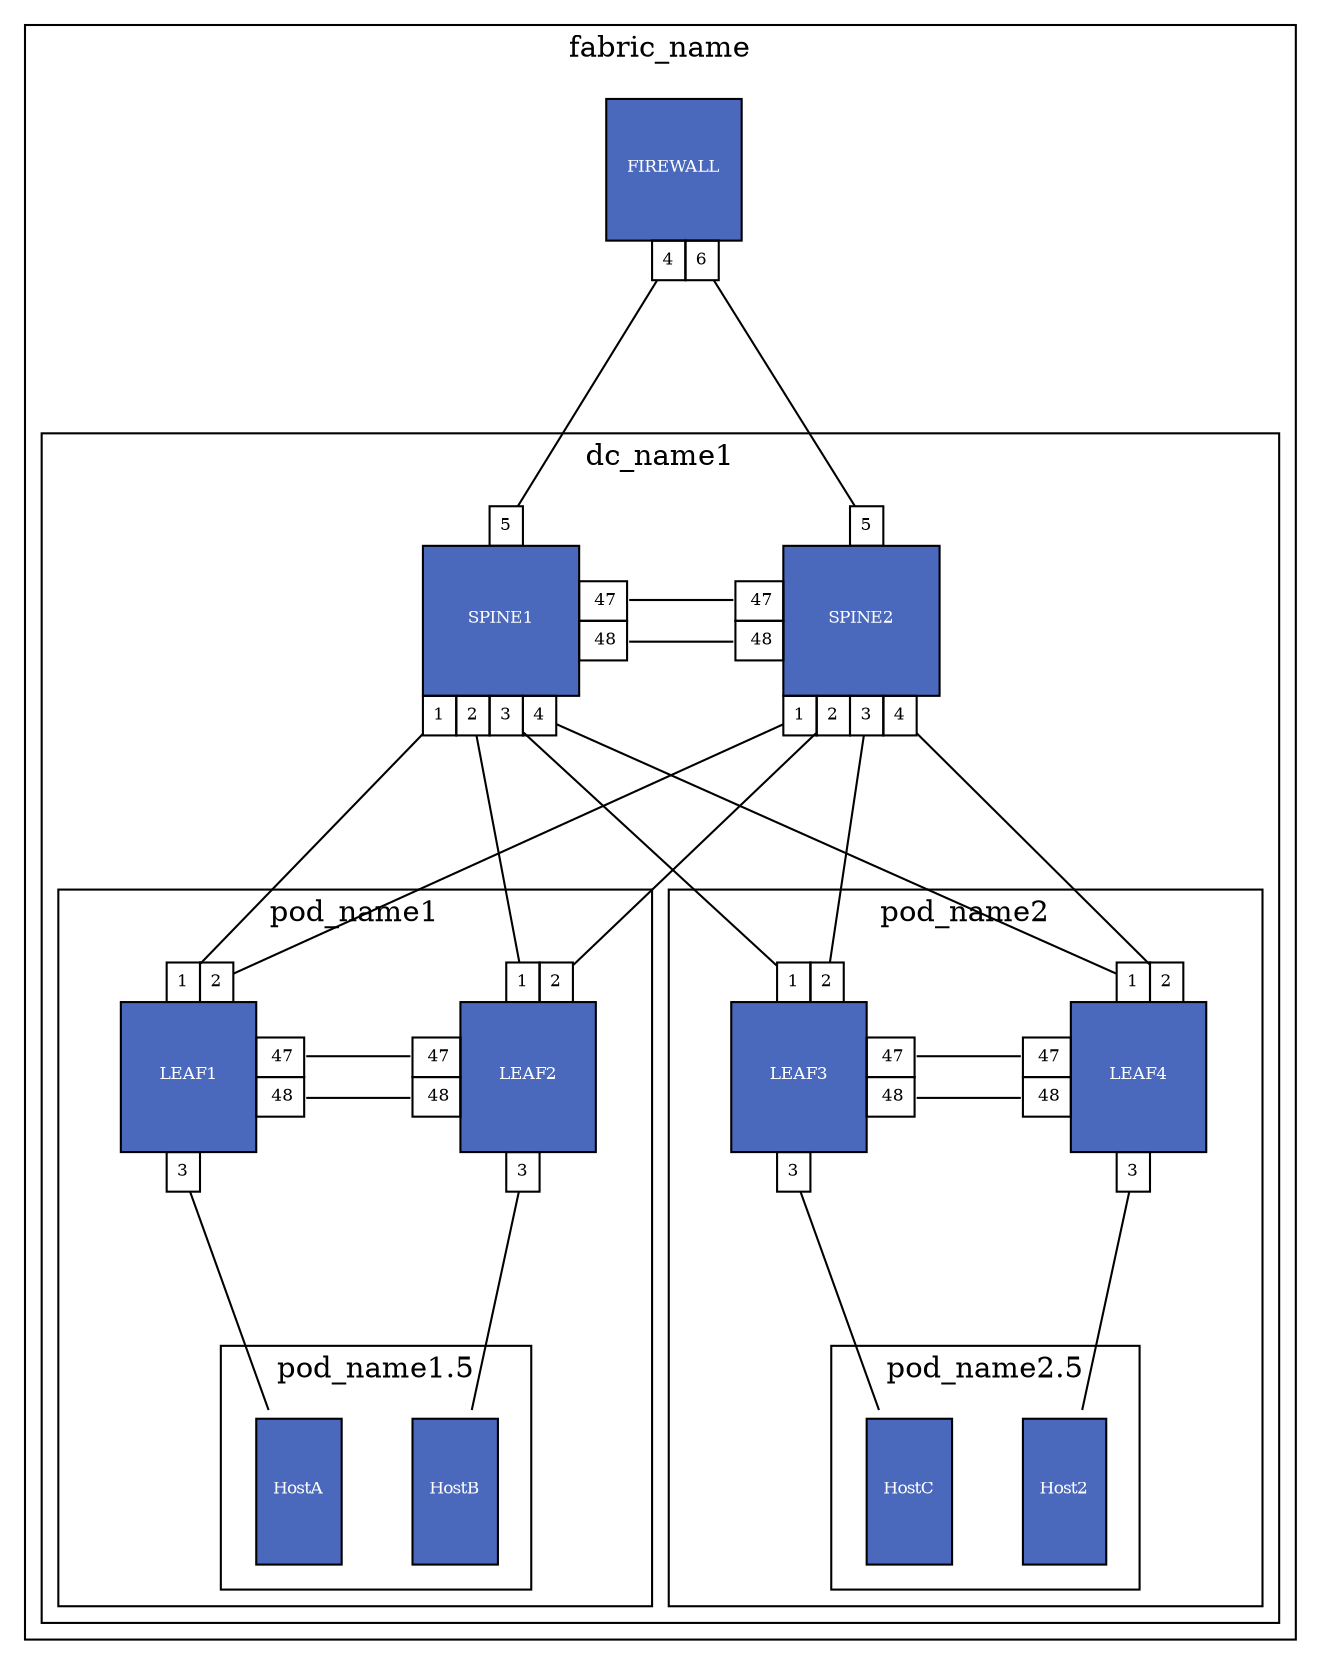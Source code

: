 graph parent {
	graph [splines=line]
	node [fontsize=" 8pt" shape=plaintext]
	edge [center=true concentrate=true fontname=arial fontsize=6 labelfloat=false minlen=2]
	rank=min
	ranksep=0.7
	subgraph cluster_child_fabric_name {
		label=fabric_name
		labelloc=t
		{
			rank=same
			FIREWALL [label=<<TABLE BORDER="0" CELLBORDER="1" CELLSPACING="0" CELLPADDING="4"><TR><TD  BORDER="0" > </TD><TD BGCOLOR="#4a69bd" COLSPAN="5" ROWSPAN="4"> <FONT COLOR="#ffffff">FIREWALL</FONT> </TD><TD  BORDER="0" > </TD></TR><TR> <TD  BORDER="0" > </TD><TD BORDER="0" > </TD> </TR><TR> <TD  BORDER="0" > </TD><TD BORDER="0" > </TD> </TR><TR> <TD  BORDER="0" > </TD><TD BORDER="0" > </TD> </TR><TR><TD BORDER="0" > </TD><TD BORDER="0" > </TD><TD BORDER="0" > </TD><TD PORT="4">4</TD><TD PORT="6">6</TD><TD BORDER="0" > </TD><TD BORDER="0" > </TD></TR></TABLE>>]
		}
		ranksep=0.7
		subgraph cluster_child_dc_name1 {
			label=dc_name1
			labelloc=t
			{
				rank=same
				SPINE1 [label=<<TABLE BORDER="0" CELLBORDER="1" CELLSPACING="0" CELLPADDING="4"><TR><TD BORDER="0" > </TD><TD BORDER="0" > </TD><TD BORDER="0" > </TD><TD PORT="5">5</TD><TD BORDER="0" > </TD><TD BORDER="0" > </TD><TD BORDER="0" > </TD></TR><TR><TD  BORDER="0" >  </TD><TD BGCOLOR="#4a69bd" COLSPAN="5" ROWSPAN="4"> <FONT COLOR="#ffffff">SPINE1</FONT> </TD><TD BORDER="0" > </TD></TR><TR> <TD BORDER="0" > </TD> <TD PORT="47" > 47</TD></TR><TR> <TD BORDER="0" > </TD> <TD PORT="48" > 48</TD></TR><TR> <TD  BORDER="0" > </TD><TD BORDER="0" > </TD> </TR><TR><TD BORDER="0" > </TD><TD PORT="1">1</TD><TD PORT="2">2</TD><TD PORT="3">3</TD><TD PORT="4">4</TD><TD BORDER="0" > </TD><TD BORDER="0" > </TD></TR></TABLE>>]
				SPINE2 [label=<<TABLE BORDER="0" CELLBORDER="1" CELLSPACING="0" CELLPADDING="4"><TR><TD BORDER="0" > </TD><TD BORDER="0" > </TD><TD BORDER="0" > </TD><TD PORT="5">5</TD><TD BORDER="0" > </TD><TD BORDER="0" > </TD><TD BORDER="0" > </TD></TR><TR><TD BORDER="0" > </TD><TD BGCOLOR="#4a69bd" COLSPAN="5" ROWSPAN="4"> <FONT COLOR="#ffffff">SPINE2</FONT> </TD><TD  BORDER="0" > </TD></TR><TR> <TD PORT="47" > 47</TD><TD BORDER="0" > </TD> </TR><TR> <TD PORT="48" > 48</TD><TD BORDER="0" > </TD> </TR><TR> <TD  BORDER="0" > </TD><TD BORDER="0" > </TD> </TR><TR><TD BORDER="0" > </TD><TD PORT="1">1</TD><TD PORT="2">2</TD><TD PORT="3">3</TD><TD PORT="4">4</TD><TD BORDER="0" > </TD><TD BORDER="0" > </TD></TR></TABLE>>]
			}
			ranksep=0.7
			subgraph cluster_child_pod_name1 {
				label=pod_name1
				labelloc=t
				{
					rank=same
					LEAF1 [label=<<TABLE BORDER="0" CELLBORDER="1" CELLSPACING="0" CELLPADDING="4"><TR><TD BORDER="0" > </TD><TD BORDER="0" > </TD><TD BORDER="0" > </TD><TD PORT="1">1</TD><TD PORT="2">2</TD><TD BORDER="0" > </TD><TD BORDER="0" > </TD></TR><TR><TD  BORDER="0" >  </TD><TD BGCOLOR="#4a69bd" COLSPAN="5" ROWSPAN="4"> <FONT COLOR="#ffffff">LEAF1</FONT> </TD><TD BORDER="0" > </TD></TR><TR> <TD BORDER="0" > </TD> <TD PORT="47" > 47</TD></TR><TR> <TD BORDER="0" > </TD> <TD PORT="48" > 48</TD></TR><TR> <TD  BORDER="0" > </TD><TD BORDER="0" > </TD> </TR><TR><TD BORDER="0" > </TD><TD BORDER="0" > </TD><TD BORDER="0" > </TD><TD PORT="3">3</TD><TD BORDER="0" > </TD><TD BORDER="0" > </TD><TD BORDER="0" > </TD></TR></TABLE>>]
					LEAF2 [label=<<TABLE BORDER="0" CELLBORDER="1" CELLSPACING="0" CELLPADDING="4"><TR><TD BORDER="0" > </TD><TD BORDER="0" > </TD><TD BORDER="0" > </TD><TD PORT="1">1</TD><TD PORT="2">2</TD><TD BORDER="0" > </TD><TD BORDER="0" > </TD></TR><TR><TD BORDER="0" > </TD><TD BGCOLOR="#4a69bd" COLSPAN="5" ROWSPAN="4"> <FONT COLOR="#ffffff">LEAF2</FONT> </TD><TD  BORDER="0" > </TD></TR><TR> <TD PORT="47" > 47</TD><TD BORDER="0" > </TD> </TR><TR> <TD PORT="48" > 48</TD><TD BORDER="0" > </TD> </TR><TR> <TD  BORDER="0" > </TD><TD BORDER="0" > </TD> </TR><TR><TD BORDER="0" > </TD><TD BORDER="0" > </TD><TD BORDER="0" > </TD><TD PORT="3">3</TD><TD BORDER="0" > </TD><TD BORDER="0" > </TD><TD BORDER="0" > </TD></TR></TABLE>>]
				}
				ranksep=0.7
				subgraph "cluster_child_pod_name1.5" {
					label="pod_name1.5"
					labelloc=t
					{
						rank=same
						HostA [label=<<TABLE BORDER="0" CELLBORDER="1" CELLSPACING="0" CELLPADDING="4"><TR><TD BGCOLOR="#4a69bd" HEIGHT="70" WIDTH="40"> <FONT COLOR="#ffffff">HostA</FONT> </TD></TR></TABLE>>]
						HostB [label=<<TABLE BORDER="0" CELLBORDER="1" CELLSPACING="0" CELLPADDING="4"><TR><TD BGCOLOR="#4a69bd" HEIGHT="70" WIDTH="40"> <FONT COLOR="#ffffff">HostB</FONT> </TD></TR></TABLE>>]
					}
				}
			}
			ranksep=0.7
			subgraph cluster_child_pod_name2 {
				label=pod_name2
				labelloc=t
				{
					rank=same
					LEAF3 [label=<<TABLE BORDER="0" CELLBORDER="1" CELLSPACING="0" CELLPADDING="4"><TR><TD BORDER="0" > </TD><TD BORDER="0" > </TD><TD BORDER="0" > </TD><TD PORT="1">1</TD><TD PORT="2">2</TD><TD BORDER="0" > </TD><TD BORDER="0" > </TD></TR><TR><TD  BORDER="0" >  </TD><TD BGCOLOR="#4a69bd" COLSPAN="5" ROWSPAN="4"> <FONT COLOR="#ffffff">LEAF3</FONT> </TD><TD BORDER="0" > </TD></TR><TR> <TD BORDER="0" > </TD> <TD PORT="47" > 47</TD></TR><TR> <TD BORDER="0" > </TD> <TD PORT="48" > 48</TD></TR><TR> <TD  BORDER="0" > </TD><TD BORDER="0" > </TD> </TR><TR><TD BORDER="0" > </TD><TD BORDER="0" > </TD><TD BORDER="0" > </TD><TD PORT="3">3</TD><TD BORDER="0" > </TD><TD BORDER="0" > </TD><TD BORDER="0" > </TD></TR></TABLE>>]
					LEAF4 [label=<<TABLE BORDER="0" CELLBORDER="1" CELLSPACING="0" CELLPADDING="4"><TR><TD BORDER="0" > </TD><TD BORDER="0" > </TD><TD BORDER="0" > </TD><TD PORT="1">1</TD><TD PORT="2">2</TD><TD BORDER="0" > </TD><TD BORDER="0" > </TD></TR><TR><TD BORDER="0" > </TD><TD BGCOLOR="#4a69bd" COLSPAN="5" ROWSPAN="4"> <FONT COLOR="#ffffff">LEAF4</FONT> </TD><TD  BORDER="0" > </TD></TR><TR> <TD PORT="47" > 47</TD><TD BORDER="0" > </TD> </TR><TR> <TD PORT="48" > 48</TD><TD BORDER="0" > </TD> </TR><TR> <TD  BORDER="0" > </TD><TD BORDER="0" > </TD> </TR><TR><TD BORDER="0" > </TD><TD BORDER="0" > </TD><TD BORDER="0" > </TD><TD PORT="3">3</TD><TD BORDER="0" > </TD><TD BORDER="0" > </TD><TD BORDER="0" > </TD></TR></TABLE>>]
				}
				ranksep=0.7
				subgraph "cluster_child_pod_name2.5" {
					label="pod_name2.5"
					labelloc=t
					{
						rank=same
						HostC [label=<<TABLE BORDER="0" CELLBORDER="1" CELLSPACING="0" CELLPADDING="4"><TR><TD BGCOLOR="#4a69bd" HEIGHT="70" WIDTH="40"> <FONT COLOR="#ffffff">HostC</FONT> </TD></TR></TABLE>>]
						Host2 [label=<<TABLE BORDER="0" CELLBORDER="1" CELLSPACING="0" CELLPADDING="4"><TR><TD BGCOLOR="#4a69bd" HEIGHT="70" WIDTH="40"> <FONT COLOR="#ffffff">Host2</FONT> </TD></TR></TABLE>>]
					}
				}
			}
		}
	}
	FIREWALL:4 -- SPINE1:5
	FIREWALL:6 -- SPINE2:5
	SPINE2:47 -- SPINE1:47
	SPINE2:48 -- SPINE1:48
	SPINE2:1 -- LEAF1:2
	SPINE2:2 -- LEAF2:2
	SPINE2:3 -- LEAF3:2
	SPINE2:4 -- LEAF4:2
	SPINE1:1 -- LEAF1:1
	SPINE1:2 -- LEAF2:1
	SPINE1:3 -- LEAF3:1
	SPINE1:4 -- LEAF4:1
	LEAF1:47 -- LEAF2:47
	LEAF1:48 -- LEAF2:48
	LEAF1:3 -- HostA
	LEAF2:3 -- HostB
	LEAF3:47 -- LEAF4:47
	LEAF3:48 -- LEAF4:48
	LEAF3:3 -- HostC
	LEAF4:3 -- Host2
}
